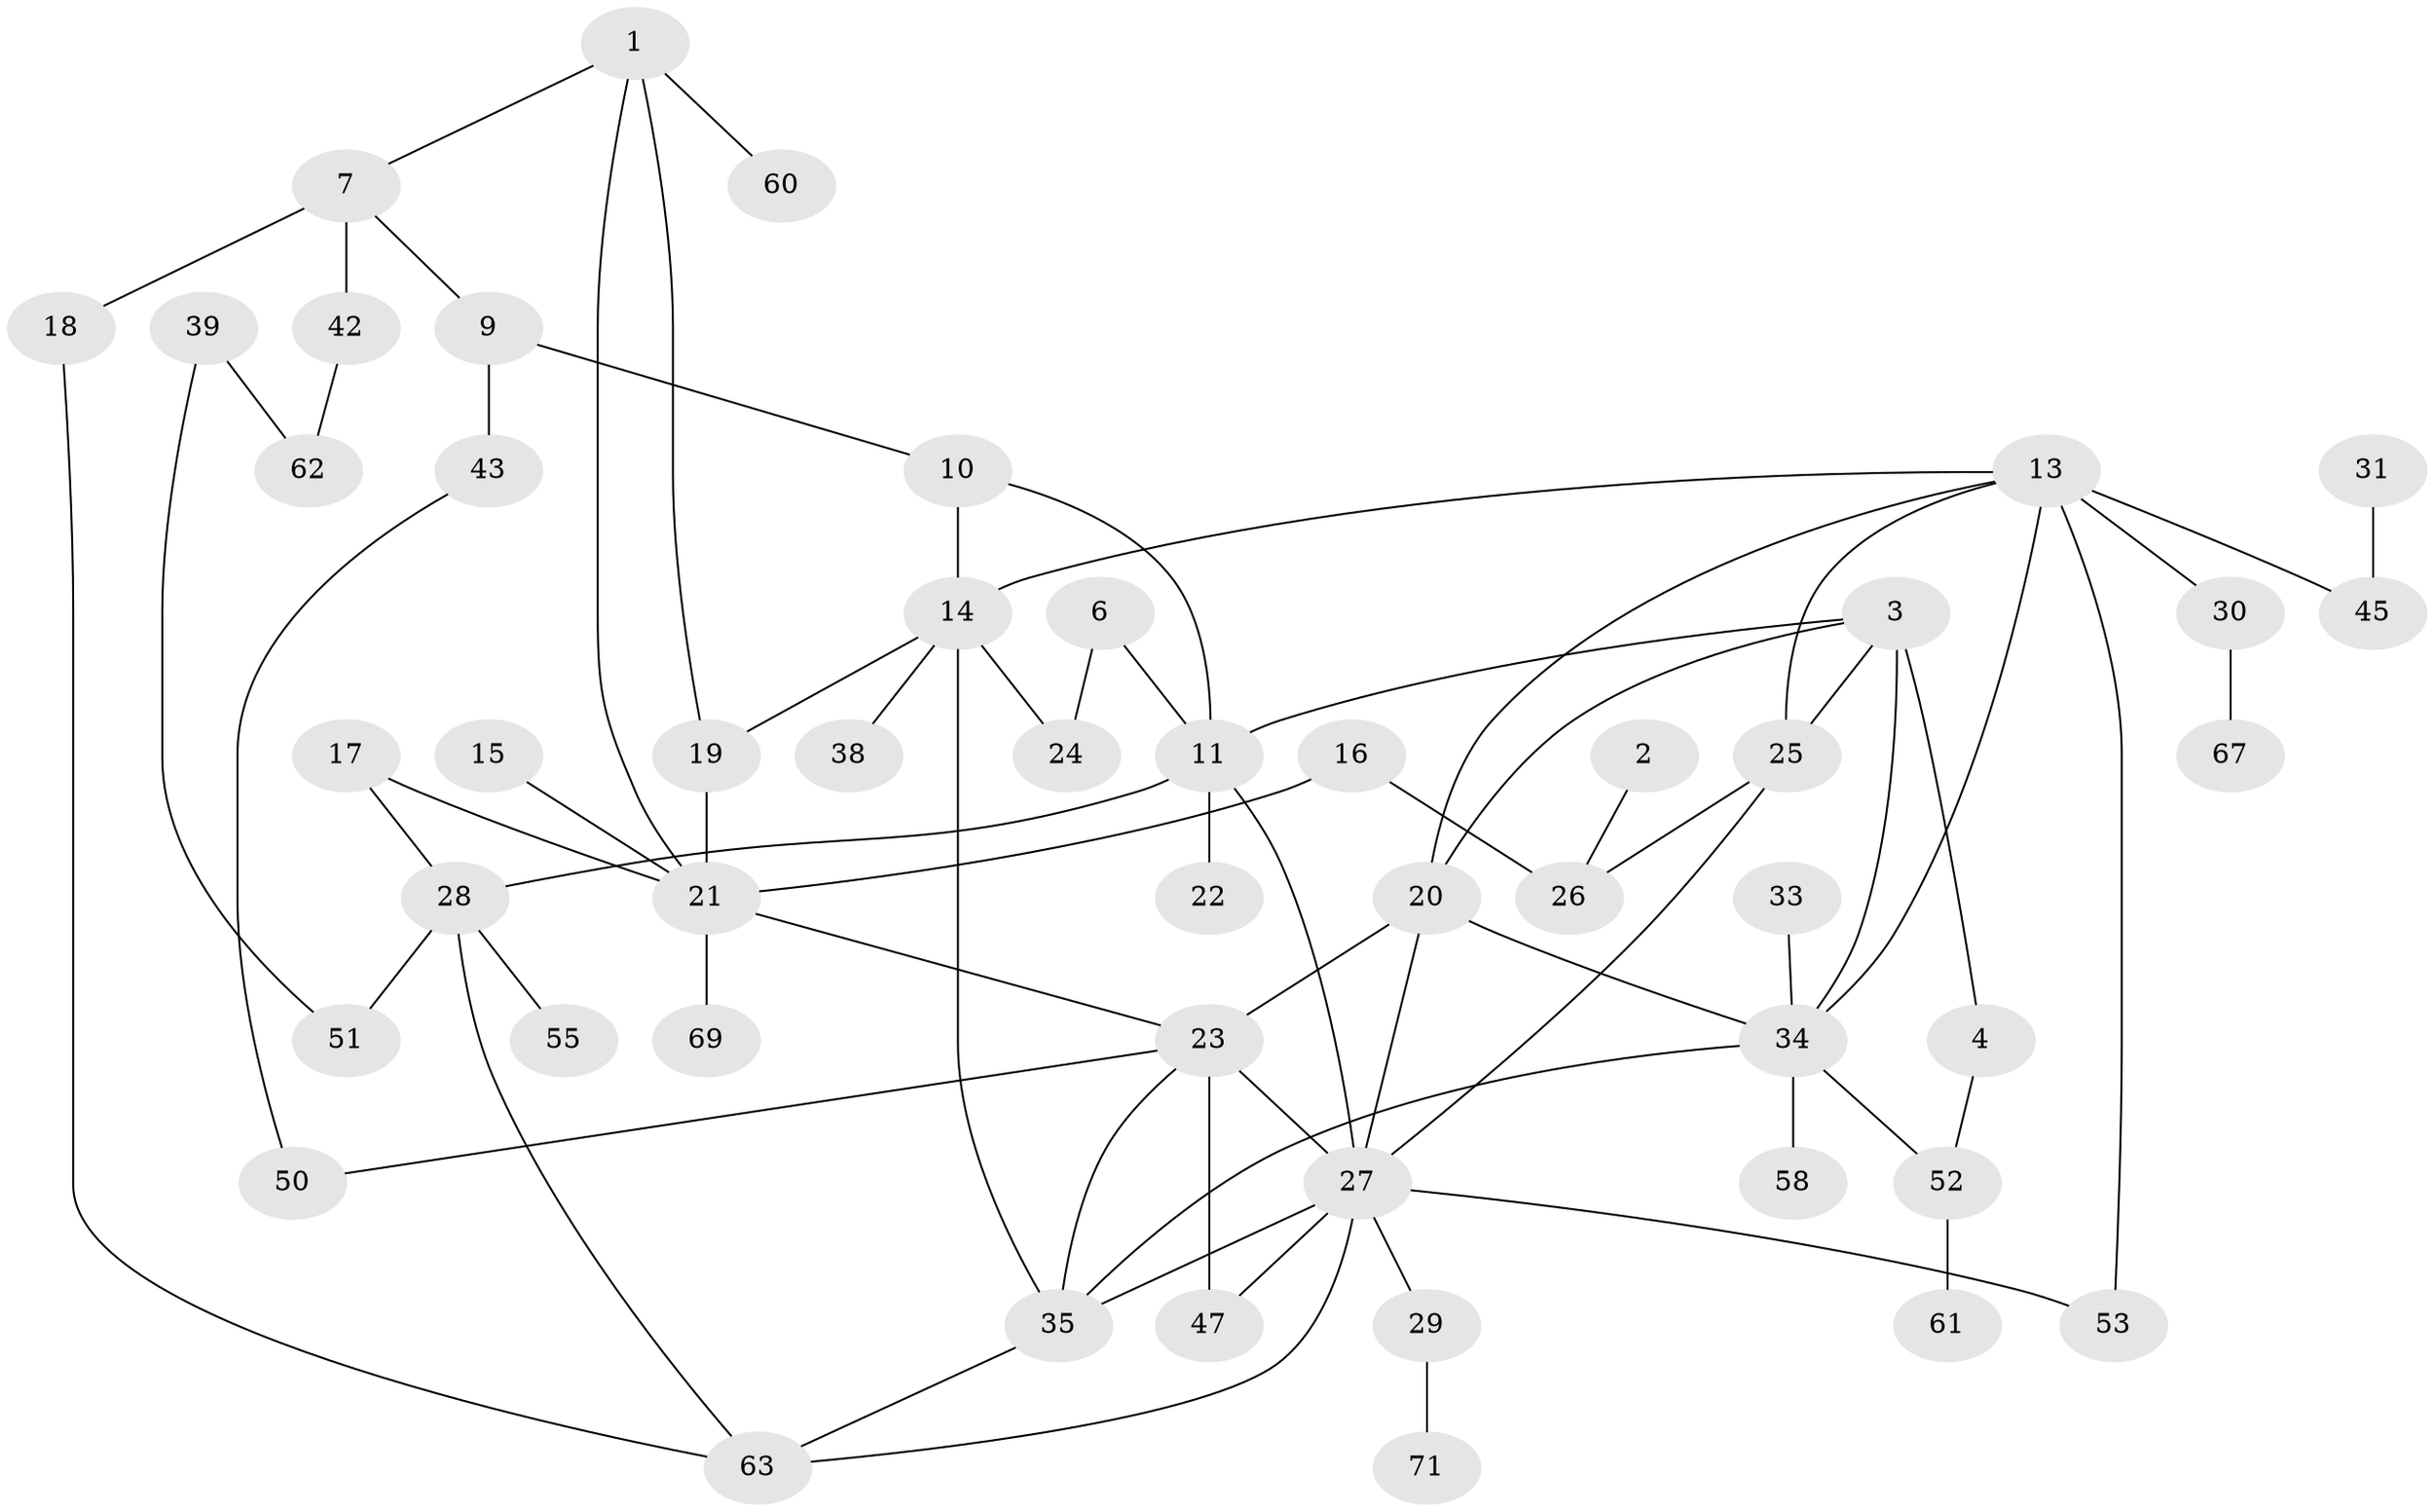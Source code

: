 // original degree distribution, {2: 0.21830985915492956, 1: 0.24647887323943662, 3: 0.24647887323943662, 0: 0.14788732394366197, 5: 0.04225352112676056, 4: 0.08450704225352113, 6: 0.014084507042253521}
// Generated by graph-tools (version 1.1) at 2025/33/03/09/25 02:33:59]
// undirected, 50 vertices, 73 edges
graph export_dot {
graph [start="1"]
  node [color=gray90,style=filled];
  1;
  2;
  3;
  4;
  6;
  7;
  9;
  10;
  11;
  13;
  14;
  15;
  16;
  17;
  18;
  19;
  20;
  21;
  22;
  23;
  24;
  25;
  26;
  27;
  28;
  29;
  30;
  31;
  33;
  34;
  35;
  38;
  39;
  42;
  43;
  45;
  47;
  50;
  51;
  52;
  53;
  55;
  58;
  60;
  61;
  62;
  63;
  67;
  69;
  71;
  1 -- 7 [weight=1.0];
  1 -- 19 [weight=1.0];
  1 -- 21 [weight=1.0];
  1 -- 60 [weight=1.0];
  2 -- 26 [weight=1.0];
  3 -- 4 [weight=1.0];
  3 -- 11 [weight=1.0];
  3 -- 20 [weight=1.0];
  3 -- 25 [weight=1.0];
  3 -- 34 [weight=1.0];
  4 -- 52 [weight=1.0];
  6 -- 11 [weight=1.0];
  6 -- 24 [weight=1.0];
  7 -- 9 [weight=1.0];
  7 -- 18 [weight=2.0];
  7 -- 42 [weight=1.0];
  9 -- 10 [weight=1.0];
  9 -- 43 [weight=1.0];
  10 -- 11 [weight=1.0];
  10 -- 14 [weight=1.0];
  11 -- 22 [weight=1.0];
  11 -- 27 [weight=1.0];
  11 -- 28 [weight=1.0];
  13 -- 14 [weight=1.0];
  13 -- 20 [weight=1.0];
  13 -- 25 [weight=1.0];
  13 -- 30 [weight=1.0];
  13 -- 34 [weight=1.0];
  13 -- 45 [weight=1.0];
  13 -- 53 [weight=1.0];
  14 -- 19 [weight=1.0];
  14 -- 24 [weight=1.0];
  14 -- 35 [weight=1.0];
  14 -- 38 [weight=1.0];
  15 -- 21 [weight=1.0];
  16 -- 21 [weight=1.0];
  16 -- 26 [weight=2.0];
  17 -- 21 [weight=1.0];
  17 -- 28 [weight=1.0];
  18 -- 63 [weight=1.0];
  19 -- 21 [weight=1.0];
  20 -- 23 [weight=3.0];
  20 -- 27 [weight=2.0];
  20 -- 34 [weight=1.0];
  21 -- 23 [weight=1.0];
  21 -- 69 [weight=1.0];
  23 -- 27 [weight=1.0];
  23 -- 35 [weight=1.0];
  23 -- 47 [weight=2.0];
  23 -- 50 [weight=1.0];
  25 -- 26 [weight=1.0];
  25 -- 27 [weight=1.0];
  27 -- 29 [weight=1.0];
  27 -- 35 [weight=1.0];
  27 -- 47 [weight=1.0];
  27 -- 53 [weight=1.0];
  27 -- 63 [weight=1.0];
  28 -- 51 [weight=1.0];
  28 -- 55 [weight=1.0];
  28 -- 63 [weight=1.0];
  29 -- 71 [weight=1.0];
  30 -- 67 [weight=1.0];
  31 -- 45 [weight=1.0];
  33 -- 34 [weight=1.0];
  34 -- 35 [weight=1.0];
  34 -- 52 [weight=1.0];
  34 -- 58 [weight=1.0];
  35 -- 63 [weight=1.0];
  39 -- 51 [weight=1.0];
  39 -- 62 [weight=1.0];
  42 -- 62 [weight=1.0];
  43 -- 50 [weight=1.0];
  52 -- 61 [weight=1.0];
}
